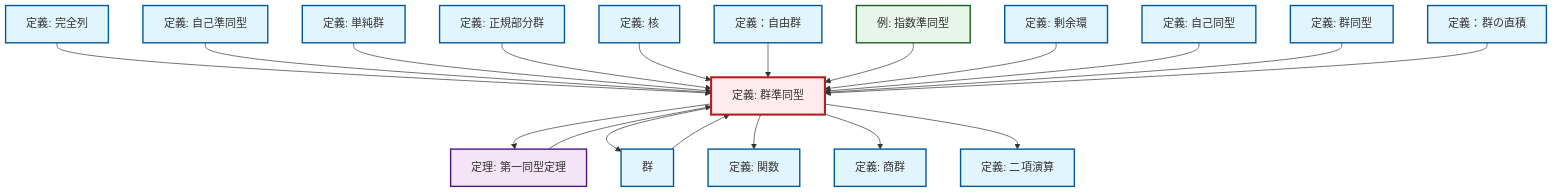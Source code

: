 graph TD
    classDef definition fill:#e1f5fe,stroke:#01579b,stroke-width:2px
    classDef theorem fill:#f3e5f5,stroke:#4a148c,stroke-width:2px
    classDef axiom fill:#fff3e0,stroke:#e65100,stroke-width:2px
    classDef example fill:#e8f5e9,stroke:#1b5e20,stroke-width:2px
    classDef current fill:#ffebee,stroke:#b71c1c,stroke-width:3px
    def-direct-product["定義：群の直積"]:::definition
    def-quotient-group["定義: 商群"]:::definition
    def-free-group["定義：自由群"]:::definition
    def-binary-operation["定義: 二項演算"]:::definition
    def-automorphism["定義: 自己同型"]:::definition
    def-simple-group["定義: 単純群"]:::definition
    def-isomorphism["定義: 群同型"]:::definition
    def-group["群"]:::definition
    def-function["定義: 関数"]:::definition
    thm-first-isomorphism["定理: 第一同型定理"]:::theorem
    ex-exponential-homomorphism["例: 指数準同型"]:::example
    def-quotient-ring["定義: 剰余環"]:::definition
    def-normal-subgroup["定義: 正規部分群"]:::definition
    def-kernel["定義: 核"]:::definition
    def-homomorphism["定義: 群準同型"]:::definition
    def-exact-sequence["定義: 完全列"]:::definition
    def-endomorphism["定義: 自己準同型"]:::definition
    def-homomorphism --> thm-first-isomorphism
    def-homomorphism --> def-group
    def-exact-sequence --> def-homomorphism
    def-endomorphism --> def-homomorphism
    def-simple-group --> def-homomorphism
    def-homomorphism --> def-function
    def-normal-subgroup --> def-homomorphism
    def-kernel --> def-homomorphism
    def-free-group --> def-homomorphism
    thm-first-isomorphism --> def-homomorphism
    def-group --> def-homomorphism
    ex-exponential-homomorphism --> def-homomorphism
    def-homomorphism --> def-quotient-group
    def-homomorphism --> def-binary-operation
    def-quotient-ring --> def-homomorphism
    def-automorphism --> def-homomorphism
    def-isomorphism --> def-homomorphism
    def-direct-product --> def-homomorphism
    class def-homomorphism current